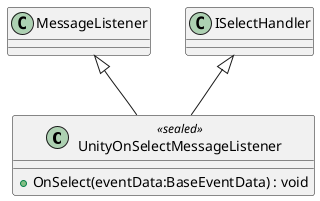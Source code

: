 @startuml
class UnityOnSelectMessageListener <<sealed>> {
    + OnSelect(eventData:BaseEventData) : void
}
MessageListener <|-- UnityOnSelectMessageListener
ISelectHandler <|-- UnityOnSelectMessageListener
@enduml
